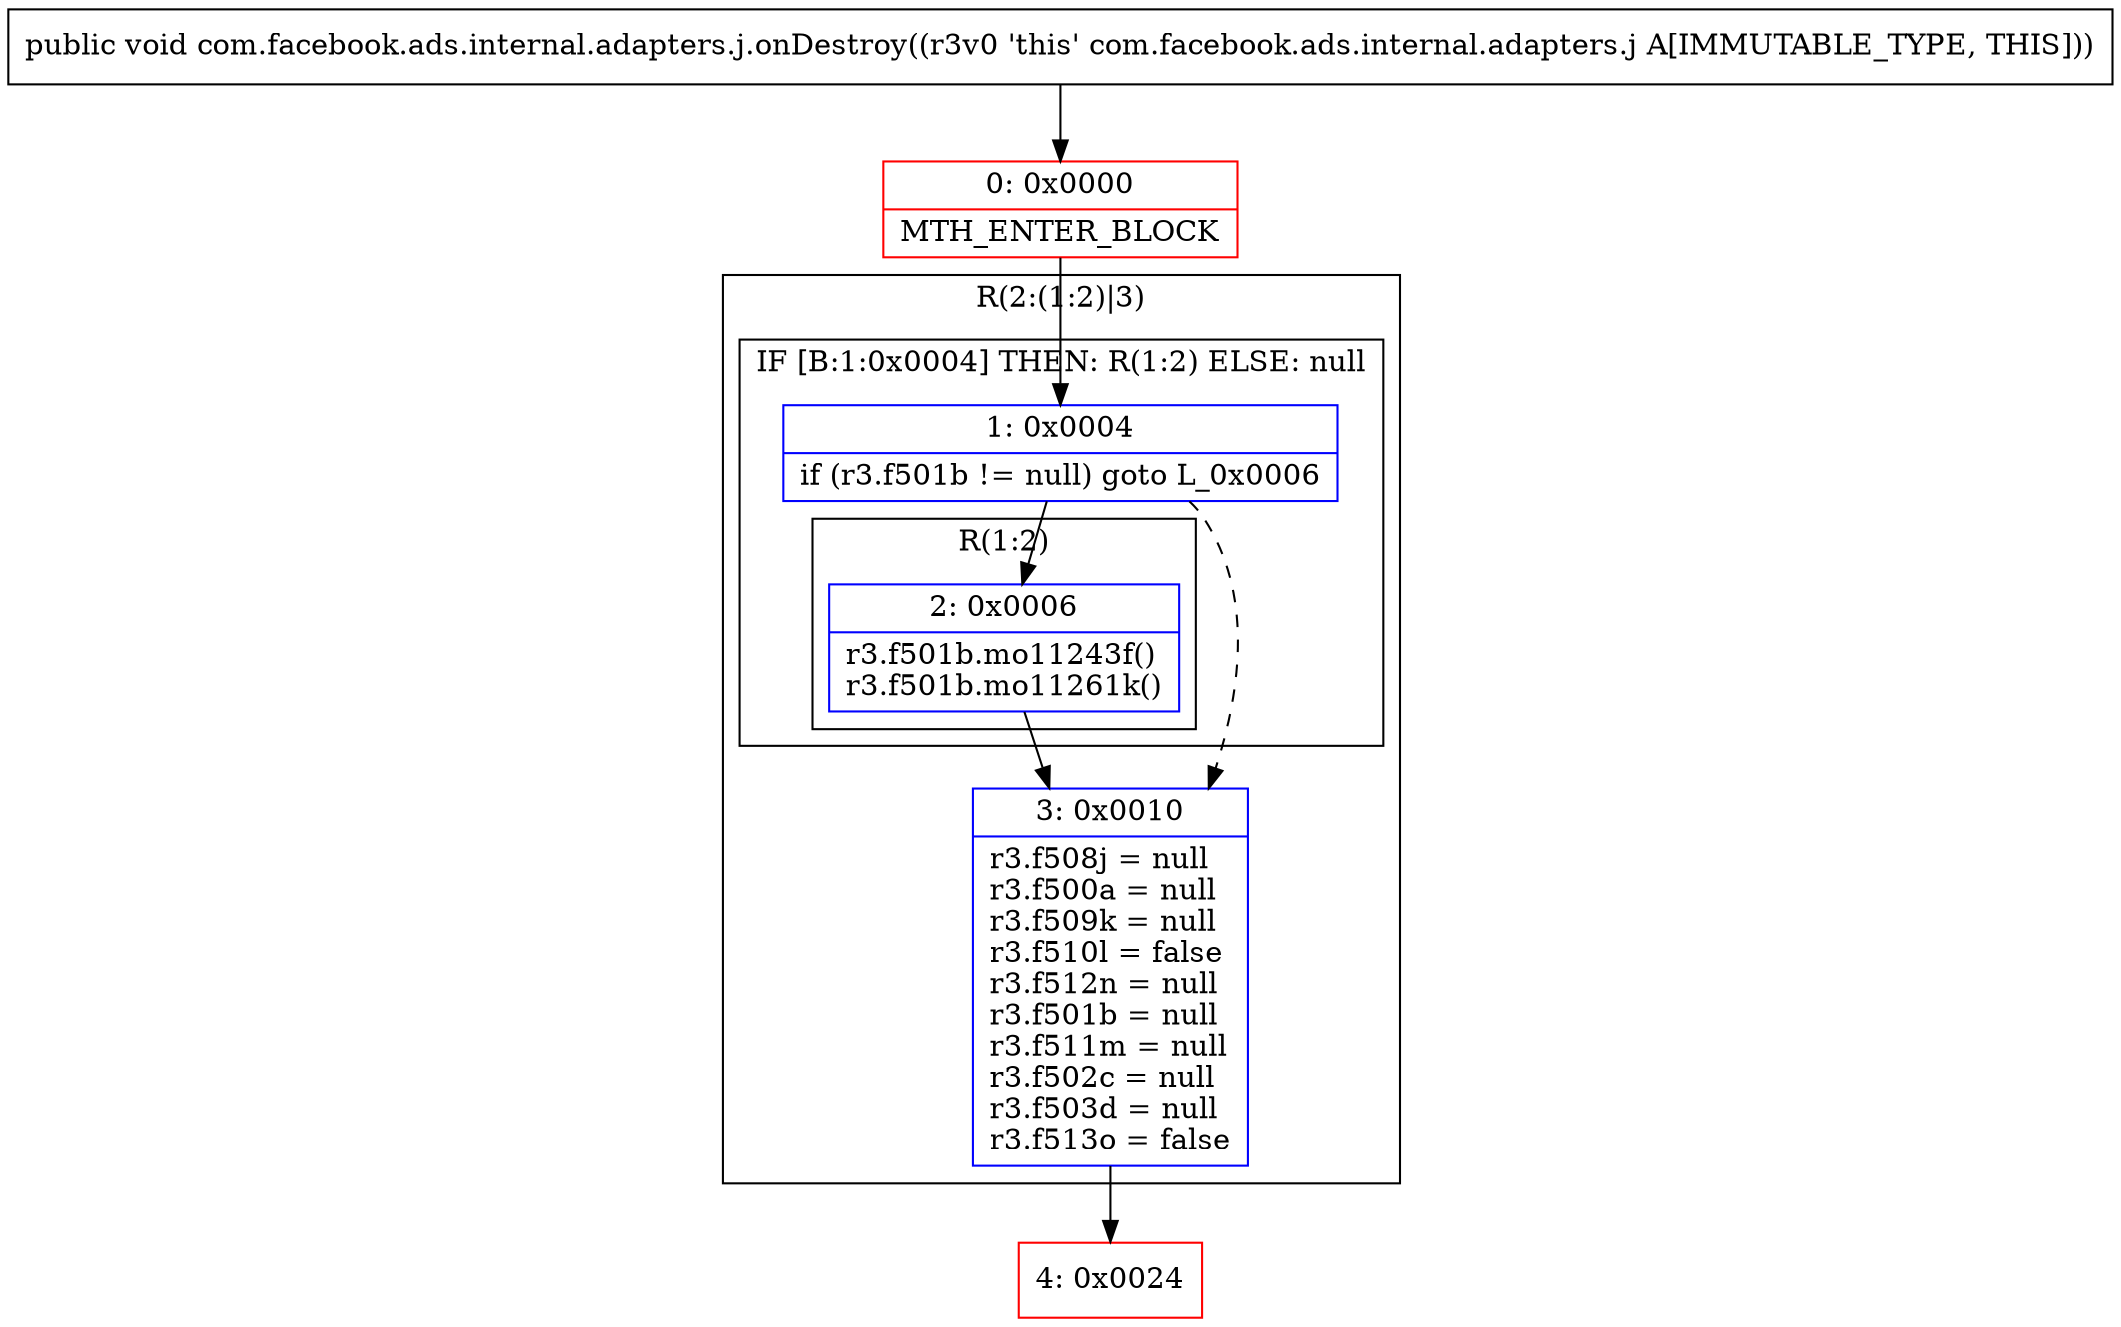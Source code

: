 digraph "CFG forcom.facebook.ads.internal.adapters.j.onDestroy()V" {
subgraph cluster_Region_1683310030 {
label = "R(2:(1:2)|3)";
node [shape=record,color=blue];
subgraph cluster_IfRegion_801028828 {
label = "IF [B:1:0x0004] THEN: R(1:2) ELSE: null";
node [shape=record,color=blue];
Node_1 [shape=record,label="{1\:\ 0x0004|if (r3.f501b != null) goto L_0x0006\l}"];
subgraph cluster_Region_2101983225 {
label = "R(1:2)";
node [shape=record,color=blue];
Node_2 [shape=record,label="{2\:\ 0x0006|r3.f501b.mo11243f()\lr3.f501b.mo11261k()\l}"];
}
}
Node_3 [shape=record,label="{3\:\ 0x0010|r3.f508j = null\lr3.f500a = null\lr3.f509k = null\lr3.f510l = false\lr3.f512n = null\lr3.f501b = null\lr3.f511m = null\lr3.f502c = null\lr3.f503d = null\lr3.f513o = false\l}"];
}
Node_0 [shape=record,color=red,label="{0\:\ 0x0000|MTH_ENTER_BLOCK\l}"];
Node_4 [shape=record,color=red,label="{4\:\ 0x0024}"];
MethodNode[shape=record,label="{public void com.facebook.ads.internal.adapters.j.onDestroy((r3v0 'this' com.facebook.ads.internal.adapters.j A[IMMUTABLE_TYPE, THIS])) }"];
MethodNode -> Node_0;
Node_1 -> Node_2;
Node_1 -> Node_3[style=dashed];
Node_2 -> Node_3;
Node_3 -> Node_4;
Node_0 -> Node_1;
}

